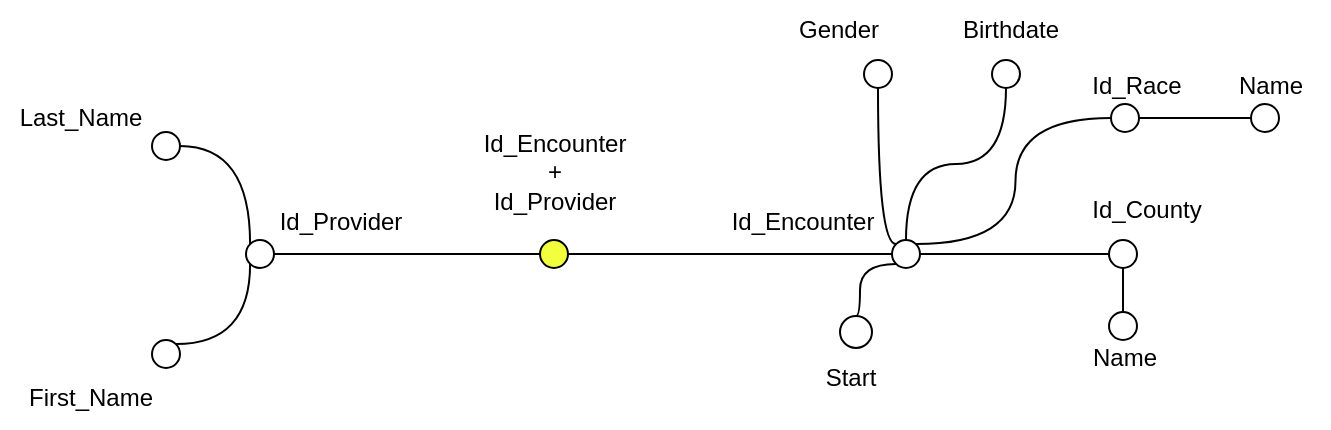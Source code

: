 <mxfile version="27.1.1">
  <diagram name="Pagina-1" id="Wf62znLTSlef1HZRfei-">
    <mxGraphModel dx="946" dy="644" grid="1" gridSize="10" guides="1" tooltips="1" connect="1" arrows="1" fold="1" page="1" pageScale="1" pageWidth="827" pageHeight="1169" math="0" shadow="0">
      <root>
        <mxCell id="0" />
        <mxCell id="1" parent="0" />
        <mxCell id="K6UOsyg87-TqLFlq0l7J-1" style="edgeStyle=orthogonalEdgeStyle;rounded=0;orthogonalLoop=1;jettySize=auto;html=1;exitX=1;exitY=0;exitDx=0;exitDy=0;entryX=0;entryY=0.5;entryDx=0;entryDy=0;curved=1;endArrow=none;startFill=0;" edge="1" parent="1" source="K6UOsyg87-TqLFlq0l7J-4" target="K6UOsyg87-TqLFlq0l7J-37">
          <mxGeometry relative="1" as="geometry" />
        </mxCell>
        <mxCell id="K6UOsyg87-TqLFlq0l7J-2" style="edgeStyle=orthogonalEdgeStyle;rounded=0;orthogonalLoop=1;jettySize=auto;html=1;exitX=0.5;exitY=0;exitDx=0;exitDy=0;entryX=0.5;entryY=1;entryDx=0;entryDy=0;endArrow=none;startFill=0;curved=1;" edge="1" parent="1" source="K6UOsyg87-TqLFlq0l7J-4" target="K6UOsyg87-TqLFlq0l7J-32">
          <mxGeometry relative="1" as="geometry" />
        </mxCell>
        <mxCell id="K6UOsyg87-TqLFlq0l7J-3" style="edgeStyle=orthogonalEdgeStyle;rounded=0;orthogonalLoop=1;jettySize=auto;html=1;exitX=0;exitY=0;exitDx=0;exitDy=0;entryX=0.5;entryY=1;entryDx=0;entryDy=0;endArrow=none;startFill=0;curved=1;" edge="1" parent="1" source="K6UOsyg87-TqLFlq0l7J-4" target="K6UOsyg87-TqLFlq0l7J-33">
          <mxGeometry relative="1" as="geometry">
            <Array as="points">
              <mxPoint x="469" y="868" />
            </Array>
          </mxGeometry>
        </mxCell>
        <mxCell id="K6UOsyg87-TqLFlq0l7J-4" value="" style="ellipse;whiteSpace=wrap;html=1;aspect=fixed;fillColor=#FFFFFF;" vertex="1" parent="1">
          <mxGeometry x="476" y="866" width="14" height="14" as="geometry" />
        </mxCell>
        <mxCell id="K6UOsyg87-TqLFlq0l7J-5" value="Id_Encounter" style="text;html=1;align=center;verticalAlign=middle;resizable=0;points=[];autosize=1;strokeColor=none;fillColor=none;" vertex="1" parent="1">
          <mxGeometry x="386" y="842" width="90" height="30" as="geometry" />
        </mxCell>
        <mxCell id="K6UOsyg87-TqLFlq0l7J-6" style="edgeStyle=orthogonalEdgeStyle;rounded=0;orthogonalLoop=1;jettySize=auto;html=1;exitX=1;exitY=0.5;exitDx=0;exitDy=0;entryX=0;entryY=0.5;entryDx=0;entryDy=0;endArrow=none;startFill=0;" edge="1" parent="1" source="K6UOsyg87-TqLFlq0l7J-7" target="K6UOsyg87-TqLFlq0l7J-46">
          <mxGeometry relative="1" as="geometry" />
        </mxCell>
        <mxCell id="K6UOsyg87-TqLFlq0l7J-7" value="" style="ellipse;whiteSpace=wrap;html=1;aspect=fixed;fillColor=#FFFFFF;" vertex="1" parent="1">
          <mxGeometry x="153" y="866" width="14" height="14" as="geometry" />
        </mxCell>
        <mxCell id="K6UOsyg87-TqLFlq0l7J-9" value="" style="ellipse;whiteSpace=wrap;html=1;aspect=fixed;fillColor=#FFFFFF;" vertex="1" parent="1">
          <mxGeometry x="584.5" y="866" width="14" height="14" as="geometry" />
        </mxCell>
        <mxCell id="K6UOsyg87-TqLFlq0l7J-11" style="edgeStyle=orthogonalEdgeStyle;rounded=0;orthogonalLoop=1;jettySize=auto;html=1;entryX=0.5;entryY=1;entryDx=0;entryDy=0;endArrow=none;startFill=0;" edge="1" parent="1" source="K6UOsyg87-TqLFlq0l7J-12" target="K6UOsyg87-TqLFlq0l7J-9">
          <mxGeometry relative="1" as="geometry" />
        </mxCell>
        <mxCell id="K6UOsyg87-TqLFlq0l7J-12" value="" style="ellipse;whiteSpace=wrap;html=1;aspect=fixed;fillColor=#FFFFFF;" vertex="1" parent="1">
          <mxGeometry x="584.5" y="902" width="14" height="14" as="geometry" />
        </mxCell>
        <mxCell id="K6UOsyg87-TqLFlq0l7J-13" value="Name" style="text;html=1;align=center;verticalAlign=middle;resizable=0;points=[];autosize=1;strokeColor=none;fillColor=none;" vertex="1" parent="1">
          <mxGeometry x="561.5" y="910" width="60" height="30" as="geometry" />
        </mxCell>
        <mxCell id="K6UOsyg87-TqLFlq0l7J-17" value="Id_County" style="text;html=1;align=center;verticalAlign=middle;resizable=0;points=[];autosize=1;strokeColor=none;fillColor=none;" vertex="1" parent="1">
          <mxGeometry x="562.5" y="836" width="80" height="30" as="geometry" />
        </mxCell>
        <mxCell id="K6UOsyg87-TqLFlq0l7J-25" value="Id_Provider" style="text;html=1;align=center;verticalAlign=middle;resizable=0;points=[];autosize=1;strokeColor=none;fillColor=none;" vertex="1" parent="1">
          <mxGeometry x="160" y="842" width="80" height="30" as="geometry" />
        </mxCell>
        <mxCell id="K6UOsyg87-TqLFlq0l7J-26" style="edgeStyle=orthogonalEdgeStyle;rounded=0;orthogonalLoop=1;jettySize=auto;html=1;exitX=1;exitY=0.5;exitDx=0;exitDy=0;entryX=0;entryY=0;entryDx=0;entryDy=0;curved=1;endArrow=none;startFill=0;" edge="1" parent="1" source="K6UOsyg87-TqLFlq0l7J-27" target="K6UOsyg87-TqLFlq0l7J-7">
          <mxGeometry relative="1" as="geometry" />
        </mxCell>
        <mxCell id="K6UOsyg87-TqLFlq0l7J-27" value="" style="ellipse;whiteSpace=wrap;html=1;aspect=fixed;fillColor=#FFFFFF;" vertex="1" parent="1">
          <mxGeometry x="106" y="812" width="14" height="14" as="geometry" />
        </mxCell>
        <mxCell id="K6UOsyg87-TqLFlq0l7J-28" style="edgeStyle=orthogonalEdgeStyle;rounded=0;orthogonalLoop=1;jettySize=auto;html=1;exitX=1;exitY=0;exitDx=0;exitDy=0;entryX=0;entryY=1;entryDx=0;entryDy=0;endArrow=none;startFill=0;curved=1;" edge="1" parent="1" source="K6UOsyg87-TqLFlq0l7J-29" target="K6UOsyg87-TqLFlq0l7J-7">
          <mxGeometry relative="1" as="geometry" />
        </mxCell>
        <mxCell id="K6UOsyg87-TqLFlq0l7J-29" value="" style="ellipse;whiteSpace=wrap;html=1;aspect=fixed;fillColor=#FFFFFF;" vertex="1" parent="1">
          <mxGeometry x="106" y="916" width="14" height="14" as="geometry" />
        </mxCell>
        <mxCell id="K6UOsyg87-TqLFlq0l7J-30" value="First_Name" style="text;html=1;align=center;verticalAlign=middle;resizable=0;points=[];autosize=1;strokeColor=none;fillColor=none;" vertex="1" parent="1">
          <mxGeometry x="30" y="930" width="90" height="30" as="geometry" />
        </mxCell>
        <mxCell id="K6UOsyg87-TqLFlq0l7J-31" value="Last_Name" style="text;html=1;align=center;verticalAlign=middle;resizable=0;points=[];autosize=1;strokeColor=none;fillColor=none;" vertex="1" parent="1">
          <mxGeometry x="30" y="790" width="80" height="30" as="geometry" />
        </mxCell>
        <mxCell id="K6UOsyg87-TqLFlq0l7J-32" value="" style="ellipse;whiteSpace=wrap;html=1;aspect=fixed;fillColor=#FFFFFF;" vertex="1" parent="1">
          <mxGeometry x="526" y="776" width="14" height="14" as="geometry" />
        </mxCell>
        <mxCell id="K6UOsyg87-TqLFlq0l7J-33" value="" style="ellipse;whiteSpace=wrap;html=1;aspect=fixed;fillColor=#FFFFFF;" vertex="1" parent="1">
          <mxGeometry x="462" y="776" width="14" height="14" as="geometry" />
        </mxCell>
        <mxCell id="K6UOsyg87-TqLFlq0l7J-34" value="Gender" style="text;html=1;align=center;verticalAlign=middle;resizable=0;points=[];autosize=1;strokeColor=none;fillColor=none;" vertex="1" parent="1">
          <mxGeometry x="419" y="746" width="60" height="30" as="geometry" />
        </mxCell>
        <mxCell id="K6UOsyg87-TqLFlq0l7J-35" value="Birthdate" style="text;html=1;align=center;verticalAlign=middle;resizable=0;points=[];autosize=1;strokeColor=none;fillColor=none;" vertex="1" parent="1">
          <mxGeometry x="500" y="746" width="70" height="30" as="geometry" />
        </mxCell>
        <mxCell id="K6UOsyg87-TqLFlq0l7J-36" style="edgeStyle=orthogonalEdgeStyle;rounded=0;orthogonalLoop=1;jettySize=auto;html=1;exitX=1;exitY=0.5;exitDx=0;exitDy=0;entryX=0;entryY=0.5;entryDx=0;entryDy=0;endArrow=none;startFill=0;" edge="1" parent="1" source="K6UOsyg87-TqLFlq0l7J-37" target="K6UOsyg87-TqLFlq0l7J-38">
          <mxGeometry relative="1" as="geometry" />
        </mxCell>
        <mxCell id="K6UOsyg87-TqLFlq0l7J-37" value="" style="ellipse;whiteSpace=wrap;html=1;aspect=fixed;fillColor=#FFFFFF;" vertex="1" parent="1">
          <mxGeometry x="585.5" y="798" width="14" height="14" as="geometry" />
        </mxCell>
        <mxCell id="K6UOsyg87-TqLFlq0l7J-38" value="" style="ellipse;whiteSpace=wrap;html=1;aspect=fixed;fillColor=#FFFFFF;" vertex="1" parent="1">
          <mxGeometry x="655.5" y="798" width="14" height="14" as="geometry" />
        </mxCell>
        <mxCell id="K6UOsyg87-TqLFlq0l7J-39" value="Id_Race" style="text;html=1;align=center;verticalAlign=middle;resizable=0;points=[];autosize=1;strokeColor=none;fillColor=none;" vertex="1" parent="1">
          <mxGeometry x="562.5" y="774" width="70" height="30" as="geometry" />
        </mxCell>
        <mxCell id="K6UOsyg87-TqLFlq0l7J-40" value="Name" style="text;html=1;align=center;verticalAlign=middle;resizable=0;points=[];autosize=1;strokeColor=none;fillColor=none;" vertex="1" parent="1">
          <mxGeometry x="634.5" y="774" width="60" height="30" as="geometry" />
        </mxCell>
        <mxCell id="K6UOsyg87-TqLFlq0l7J-41" value="&lt;div style=&quot;&quot;&gt;&lt;span style=&quot;background-color: transparent; color: light-dark(rgb(0, 0, 0), rgb(255, 255, 255));&quot;&gt;Id_Encounter&lt;/span&gt;&lt;/div&gt;&lt;div style=&quot;&quot;&gt;+&lt;/div&gt;&lt;div style=&quot;&quot;&gt;Id_Provider&lt;/div&gt;&lt;div&gt;&lt;br&gt;&lt;/div&gt;" style="text;html=1;align=center;verticalAlign=middle;resizable=0;points=[];autosize=1;strokeColor=none;fillColor=none;" vertex="1" parent="1">
          <mxGeometry x="262" y="804" width="90" height="70" as="geometry" />
        </mxCell>
        <mxCell id="K6UOsyg87-TqLFlq0l7J-42" style="edgeStyle=orthogonalEdgeStyle;rounded=0;orthogonalLoop=1;jettySize=auto;html=1;exitX=0.5;exitY=0;exitDx=0;exitDy=0;entryX=0;entryY=1;entryDx=0;entryDy=0;endArrow=none;startFill=0;curved=1;" edge="1" parent="1" source="K6UOsyg87-TqLFlq0l7J-43" target="K6UOsyg87-TqLFlq0l7J-4">
          <mxGeometry relative="1" as="geometry">
            <Array as="points">
              <mxPoint x="460" y="904" />
              <mxPoint x="460" y="878" />
            </Array>
          </mxGeometry>
        </mxCell>
        <mxCell id="K6UOsyg87-TqLFlq0l7J-43" value="" style="ellipse;whiteSpace=wrap;html=1;aspect=fixed;fillColor=#FFFFFF;" vertex="1" parent="1">
          <mxGeometry x="450" y="904" width="16" height="16" as="geometry" />
        </mxCell>
        <mxCell id="K6UOsyg87-TqLFlq0l7J-44" value="Start" style="text;html=1;align=center;verticalAlign=middle;resizable=0;points=[];autosize=1;strokeColor=none;fillColor=none;" vertex="1" parent="1">
          <mxGeometry x="430" y="920" width="50" height="30" as="geometry" />
        </mxCell>
        <mxCell id="K6UOsyg87-TqLFlq0l7J-45" style="edgeStyle=orthogonalEdgeStyle;rounded=0;orthogonalLoop=1;jettySize=auto;html=1;exitX=1;exitY=0.5;exitDx=0;exitDy=0;entryX=0;entryY=0.5;entryDx=0;entryDy=0;endArrow=none;startFill=0;" edge="1" parent="1" source="K6UOsyg87-TqLFlq0l7J-46" target="K6UOsyg87-TqLFlq0l7J-4">
          <mxGeometry relative="1" as="geometry" />
        </mxCell>
        <mxCell id="K6UOsyg87-TqLFlq0l7J-46" value="" style="ellipse;whiteSpace=wrap;html=1;aspect=fixed;fillColor=#F2FF3D;" vertex="1" parent="1">
          <mxGeometry x="300" y="866" width="14" height="14" as="geometry" />
        </mxCell>
        <mxCell id="K6UOsyg87-TqLFlq0l7J-47" style="edgeStyle=orthogonalEdgeStyle;rounded=0;orthogonalLoop=1;jettySize=auto;html=1;exitX=1;exitY=0.5;exitDx=0;exitDy=0;entryX=0;entryY=0.5;entryDx=0;entryDy=0;endArrow=none;startFill=0;" edge="1" parent="1" source="K6UOsyg87-TqLFlq0l7J-4" target="K6UOsyg87-TqLFlq0l7J-9">
          <mxGeometry relative="1" as="geometry">
            <mxPoint x="580" y="873" as="targetPoint" />
          </mxGeometry>
        </mxCell>
      </root>
    </mxGraphModel>
  </diagram>
</mxfile>

